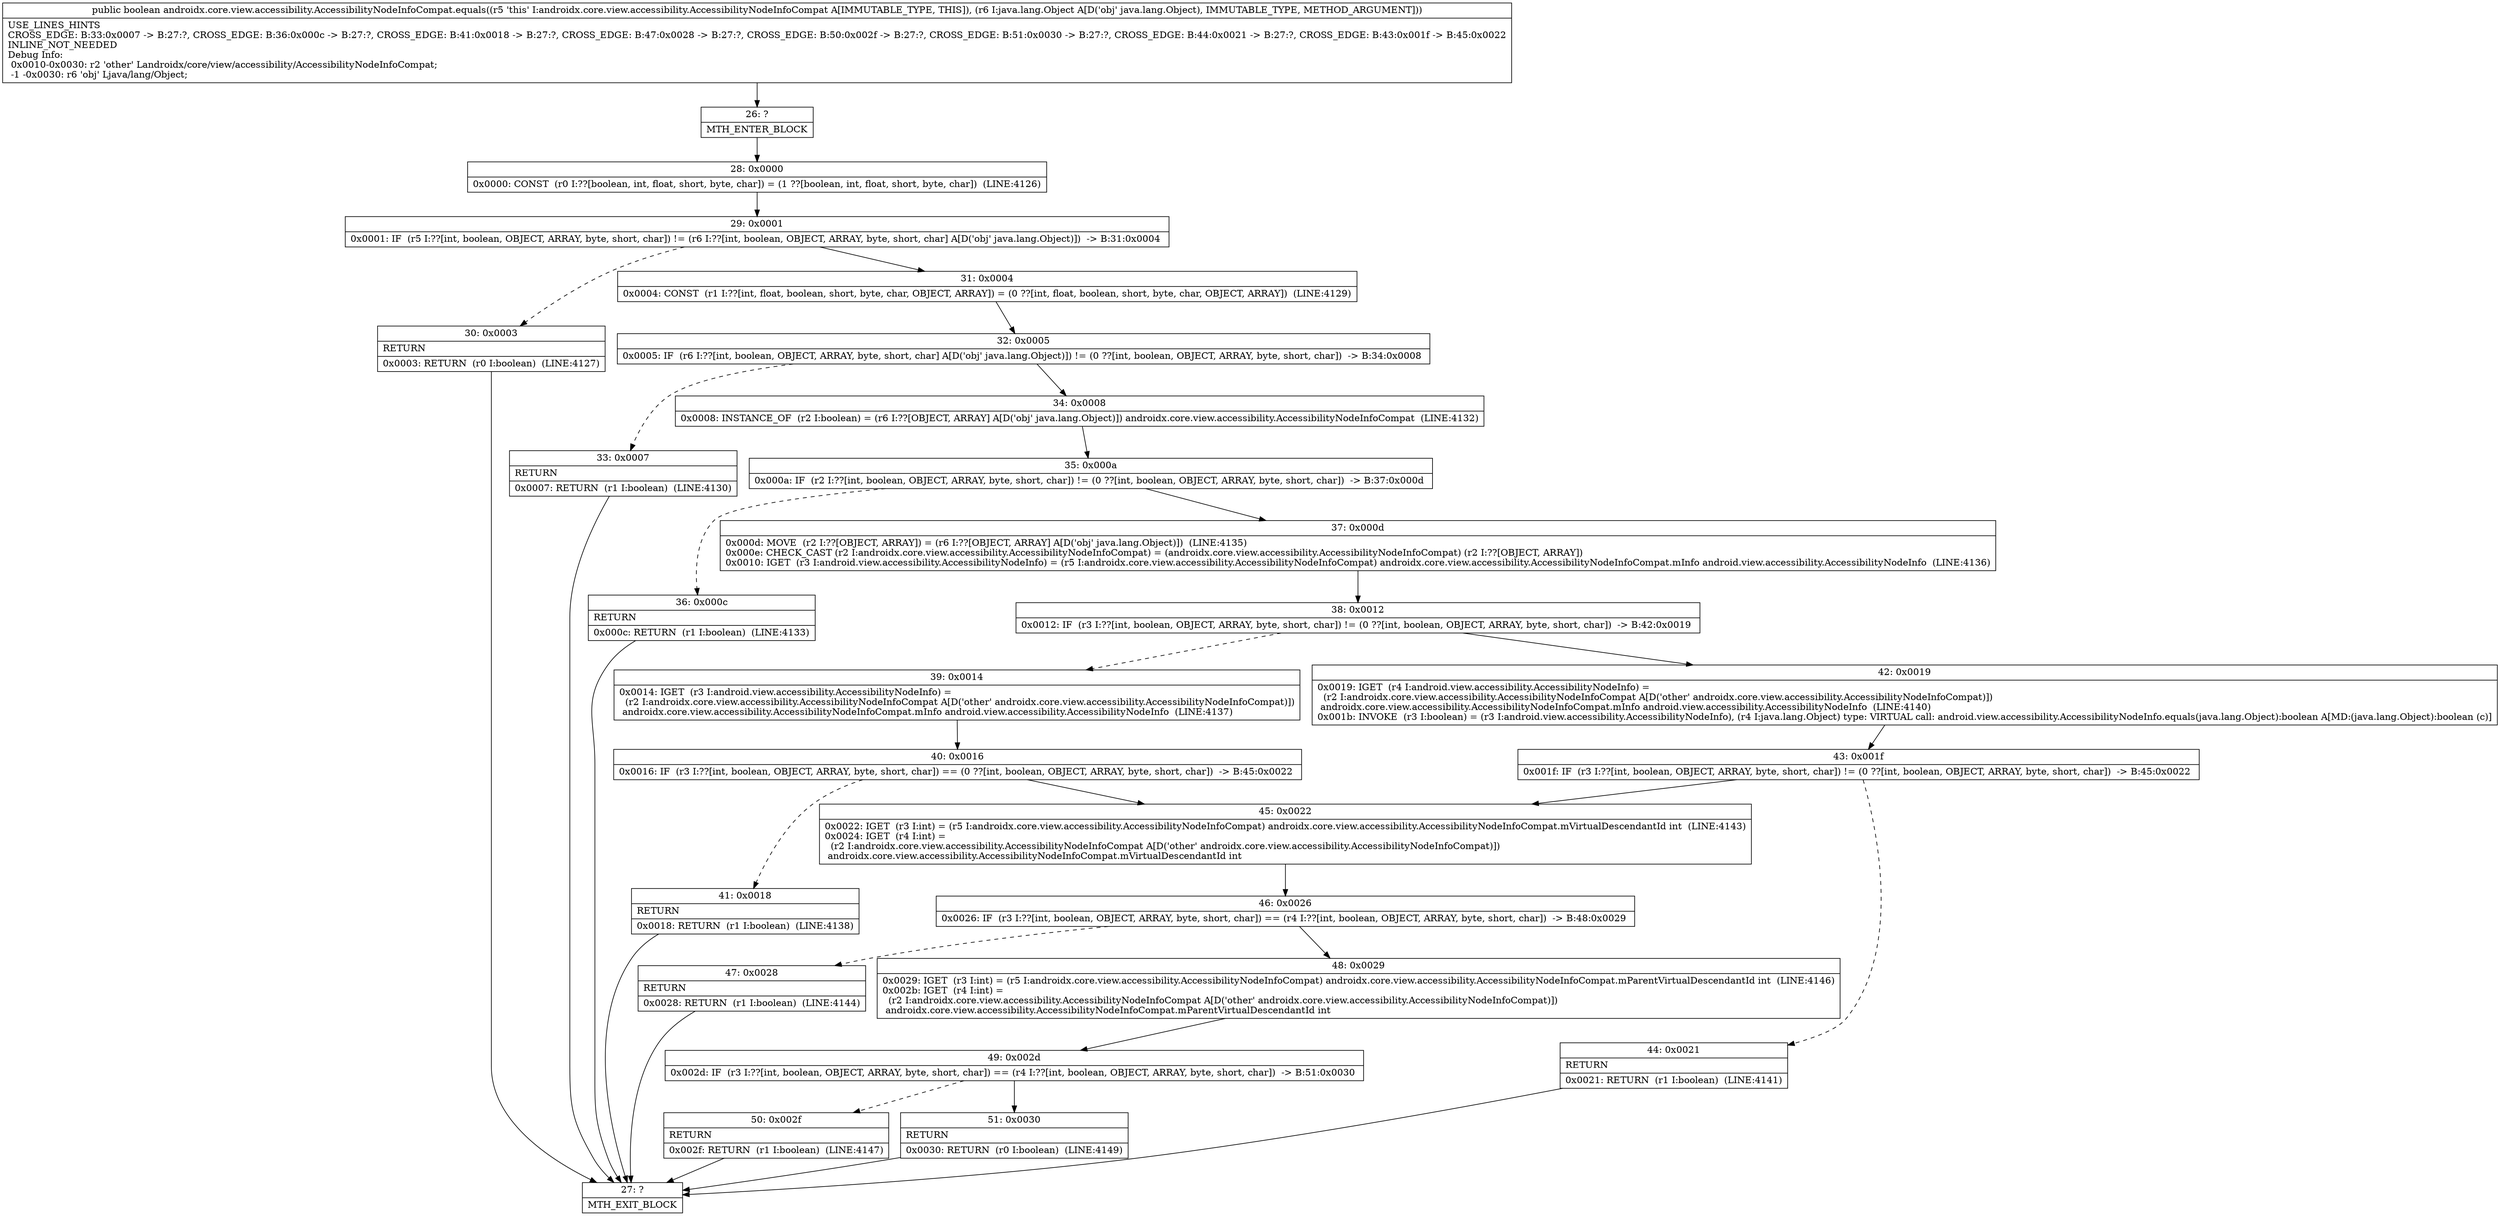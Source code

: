 digraph "CFG forandroidx.core.view.accessibility.AccessibilityNodeInfoCompat.equals(Ljava\/lang\/Object;)Z" {
Node_26 [shape=record,label="{26\:\ ?|MTH_ENTER_BLOCK\l}"];
Node_28 [shape=record,label="{28\:\ 0x0000|0x0000: CONST  (r0 I:??[boolean, int, float, short, byte, char]) = (1 ??[boolean, int, float, short, byte, char])  (LINE:4126)\l}"];
Node_29 [shape=record,label="{29\:\ 0x0001|0x0001: IF  (r5 I:??[int, boolean, OBJECT, ARRAY, byte, short, char]) != (r6 I:??[int, boolean, OBJECT, ARRAY, byte, short, char] A[D('obj' java.lang.Object)])  \-\> B:31:0x0004 \l}"];
Node_30 [shape=record,label="{30\:\ 0x0003|RETURN\l|0x0003: RETURN  (r0 I:boolean)  (LINE:4127)\l}"];
Node_27 [shape=record,label="{27\:\ ?|MTH_EXIT_BLOCK\l}"];
Node_31 [shape=record,label="{31\:\ 0x0004|0x0004: CONST  (r1 I:??[int, float, boolean, short, byte, char, OBJECT, ARRAY]) = (0 ??[int, float, boolean, short, byte, char, OBJECT, ARRAY])  (LINE:4129)\l}"];
Node_32 [shape=record,label="{32\:\ 0x0005|0x0005: IF  (r6 I:??[int, boolean, OBJECT, ARRAY, byte, short, char] A[D('obj' java.lang.Object)]) != (0 ??[int, boolean, OBJECT, ARRAY, byte, short, char])  \-\> B:34:0x0008 \l}"];
Node_33 [shape=record,label="{33\:\ 0x0007|RETURN\l|0x0007: RETURN  (r1 I:boolean)  (LINE:4130)\l}"];
Node_34 [shape=record,label="{34\:\ 0x0008|0x0008: INSTANCE_OF  (r2 I:boolean) = (r6 I:??[OBJECT, ARRAY] A[D('obj' java.lang.Object)]) androidx.core.view.accessibility.AccessibilityNodeInfoCompat  (LINE:4132)\l}"];
Node_35 [shape=record,label="{35\:\ 0x000a|0x000a: IF  (r2 I:??[int, boolean, OBJECT, ARRAY, byte, short, char]) != (0 ??[int, boolean, OBJECT, ARRAY, byte, short, char])  \-\> B:37:0x000d \l}"];
Node_36 [shape=record,label="{36\:\ 0x000c|RETURN\l|0x000c: RETURN  (r1 I:boolean)  (LINE:4133)\l}"];
Node_37 [shape=record,label="{37\:\ 0x000d|0x000d: MOVE  (r2 I:??[OBJECT, ARRAY]) = (r6 I:??[OBJECT, ARRAY] A[D('obj' java.lang.Object)])  (LINE:4135)\l0x000e: CHECK_CAST (r2 I:androidx.core.view.accessibility.AccessibilityNodeInfoCompat) = (androidx.core.view.accessibility.AccessibilityNodeInfoCompat) (r2 I:??[OBJECT, ARRAY]) \l0x0010: IGET  (r3 I:android.view.accessibility.AccessibilityNodeInfo) = (r5 I:androidx.core.view.accessibility.AccessibilityNodeInfoCompat) androidx.core.view.accessibility.AccessibilityNodeInfoCompat.mInfo android.view.accessibility.AccessibilityNodeInfo  (LINE:4136)\l}"];
Node_38 [shape=record,label="{38\:\ 0x0012|0x0012: IF  (r3 I:??[int, boolean, OBJECT, ARRAY, byte, short, char]) != (0 ??[int, boolean, OBJECT, ARRAY, byte, short, char])  \-\> B:42:0x0019 \l}"];
Node_39 [shape=record,label="{39\:\ 0x0014|0x0014: IGET  (r3 I:android.view.accessibility.AccessibilityNodeInfo) = \l  (r2 I:androidx.core.view.accessibility.AccessibilityNodeInfoCompat A[D('other' androidx.core.view.accessibility.AccessibilityNodeInfoCompat)])\l androidx.core.view.accessibility.AccessibilityNodeInfoCompat.mInfo android.view.accessibility.AccessibilityNodeInfo  (LINE:4137)\l}"];
Node_40 [shape=record,label="{40\:\ 0x0016|0x0016: IF  (r3 I:??[int, boolean, OBJECT, ARRAY, byte, short, char]) == (0 ??[int, boolean, OBJECT, ARRAY, byte, short, char])  \-\> B:45:0x0022 \l}"];
Node_41 [shape=record,label="{41\:\ 0x0018|RETURN\l|0x0018: RETURN  (r1 I:boolean)  (LINE:4138)\l}"];
Node_45 [shape=record,label="{45\:\ 0x0022|0x0022: IGET  (r3 I:int) = (r5 I:androidx.core.view.accessibility.AccessibilityNodeInfoCompat) androidx.core.view.accessibility.AccessibilityNodeInfoCompat.mVirtualDescendantId int  (LINE:4143)\l0x0024: IGET  (r4 I:int) = \l  (r2 I:androidx.core.view.accessibility.AccessibilityNodeInfoCompat A[D('other' androidx.core.view.accessibility.AccessibilityNodeInfoCompat)])\l androidx.core.view.accessibility.AccessibilityNodeInfoCompat.mVirtualDescendantId int \l}"];
Node_46 [shape=record,label="{46\:\ 0x0026|0x0026: IF  (r3 I:??[int, boolean, OBJECT, ARRAY, byte, short, char]) == (r4 I:??[int, boolean, OBJECT, ARRAY, byte, short, char])  \-\> B:48:0x0029 \l}"];
Node_47 [shape=record,label="{47\:\ 0x0028|RETURN\l|0x0028: RETURN  (r1 I:boolean)  (LINE:4144)\l}"];
Node_48 [shape=record,label="{48\:\ 0x0029|0x0029: IGET  (r3 I:int) = (r5 I:androidx.core.view.accessibility.AccessibilityNodeInfoCompat) androidx.core.view.accessibility.AccessibilityNodeInfoCompat.mParentVirtualDescendantId int  (LINE:4146)\l0x002b: IGET  (r4 I:int) = \l  (r2 I:androidx.core.view.accessibility.AccessibilityNodeInfoCompat A[D('other' androidx.core.view.accessibility.AccessibilityNodeInfoCompat)])\l androidx.core.view.accessibility.AccessibilityNodeInfoCompat.mParentVirtualDescendantId int \l}"];
Node_49 [shape=record,label="{49\:\ 0x002d|0x002d: IF  (r3 I:??[int, boolean, OBJECT, ARRAY, byte, short, char]) == (r4 I:??[int, boolean, OBJECT, ARRAY, byte, short, char])  \-\> B:51:0x0030 \l}"];
Node_50 [shape=record,label="{50\:\ 0x002f|RETURN\l|0x002f: RETURN  (r1 I:boolean)  (LINE:4147)\l}"];
Node_51 [shape=record,label="{51\:\ 0x0030|RETURN\l|0x0030: RETURN  (r0 I:boolean)  (LINE:4149)\l}"];
Node_42 [shape=record,label="{42\:\ 0x0019|0x0019: IGET  (r4 I:android.view.accessibility.AccessibilityNodeInfo) = \l  (r2 I:androidx.core.view.accessibility.AccessibilityNodeInfoCompat A[D('other' androidx.core.view.accessibility.AccessibilityNodeInfoCompat)])\l androidx.core.view.accessibility.AccessibilityNodeInfoCompat.mInfo android.view.accessibility.AccessibilityNodeInfo  (LINE:4140)\l0x001b: INVOKE  (r3 I:boolean) = (r3 I:android.view.accessibility.AccessibilityNodeInfo), (r4 I:java.lang.Object) type: VIRTUAL call: android.view.accessibility.AccessibilityNodeInfo.equals(java.lang.Object):boolean A[MD:(java.lang.Object):boolean (c)]\l}"];
Node_43 [shape=record,label="{43\:\ 0x001f|0x001f: IF  (r3 I:??[int, boolean, OBJECT, ARRAY, byte, short, char]) != (0 ??[int, boolean, OBJECT, ARRAY, byte, short, char])  \-\> B:45:0x0022 \l}"];
Node_44 [shape=record,label="{44\:\ 0x0021|RETURN\l|0x0021: RETURN  (r1 I:boolean)  (LINE:4141)\l}"];
MethodNode[shape=record,label="{public boolean androidx.core.view.accessibility.AccessibilityNodeInfoCompat.equals((r5 'this' I:androidx.core.view.accessibility.AccessibilityNodeInfoCompat A[IMMUTABLE_TYPE, THIS]), (r6 I:java.lang.Object A[D('obj' java.lang.Object), IMMUTABLE_TYPE, METHOD_ARGUMENT]))  | USE_LINES_HINTS\lCROSS_EDGE: B:33:0x0007 \-\> B:27:?, CROSS_EDGE: B:36:0x000c \-\> B:27:?, CROSS_EDGE: B:41:0x0018 \-\> B:27:?, CROSS_EDGE: B:47:0x0028 \-\> B:27:?, CROSS_EDGE: B:50:0x002f \-\> B:27:?, CROSS_EDGE: B:51:0x0030 \-\> B:27:?, CROSS_EDGE: B:44:0x0021 \-\> B:27:?, CROSS_EDGE: B:43:0x001f \-\> B:45:0x0022\lINLINE_NOT_NEEDED\lDebug Info:\l  0x0010\-0x0030: r2 'other' Landroidx\/core\/view\/accessibility\/AccessibilityNodeInfoCompat;\l  \-1 \-0x0030: r6 'obj' Ljava\/lang\/Object;\l}"];
MethodNode -> Node_26;Node_26 -> Node_28;
Node_28 -> Node_29;
Node_29 -> Node_30[style=dashed];
Node_29 -> Node_31;
Node_30 -> Node_27;
Node_31 -> Node_32;
Node_32 -> Node_33[style=dashed];
Node_32 -> Node_34;
Node_33 -> Node_27;
Node_34 -> Node_35;
Node_35 -> Node_36[style=dashed];
Node_35 -> Node_37;
Node_36 -> Node_27;
Node_37 -> Node_38;
Node_38 -> Node_39[style=dashed];
Node_38 -> Node_42;
Node_39 -> Node_40;
Node_40 -> Node_41[style=dashed];
Node_40 -> Node_45;
Node_41 -> Node_27;
Node_45 -> Node_46;
Node_46 -> Node_47[style=dashed];
Node_46 -> Node_48;
Node_47 -> Node_27;
Node_48 -> Node_49;
Node_49 -> Node_50[style=dashed];
Node_49 -> Node_51;
Node_50 -> Node_27;
Node_51 -> Node_27;
Node_42 -> Node_43;
Node_43 -> Node_44[style=dashed];
Node_43 -> Node_45;
Node_44 -> Node_27;
}

